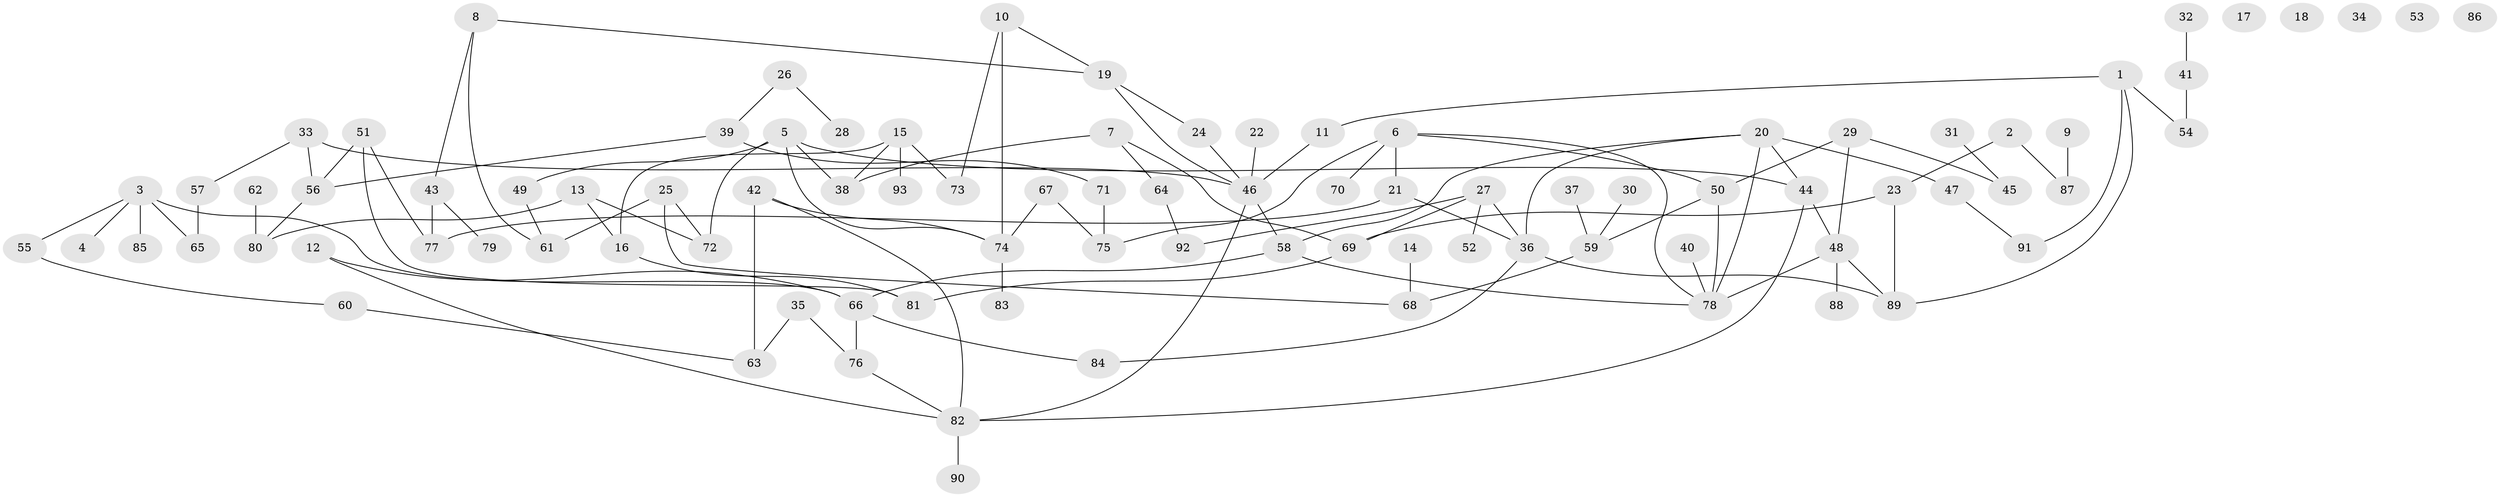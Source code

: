 // Generated by graph-tools (version 1.1) at 2025/12/03/09/25 04:12:55]
// undirected, 93 vertices, 120 edges
graph export_dot {
graph [start="1"]
  node [color=gray90,style=filled];
  1;
  2;
  3;
  4;
  5;
  6;
  7;
  8;
  9;
  10;
  11;
  12;
  13;
  14;
  15;
  16;
  17;
  18;
  19;
  20;
  21;
  22;
  23;
  24;
  25;
  26;
  27;
  28;
  29;
  30;
  31;
  32;
  33;
  34;
  35;
  36;
  37;
  38;
  39;
  40;
  41;
  42;
  43;
  44;
  45;
  46;
  47;
  48;
  49;
  50;
  51;
  52;
  53;
  54;
  55;
  56;
  57;
  58;
  59;
  60;
  61;
  62;
  63;
  64;
  65;
  66;
  67;
  68;
  69;
  70;
  71;
  72;
  73;
  74;
  75;
  76;
  77;
  78;
  79;
  80;
  81;
  82;
  83;
  84;
  85;
  86;
  87;
  88;
  89;
  90;
  91;
  92;
  93;
  1 -- 11;
  1 -- 54;
  1 -- 89;
  1 -- 91;
  2 -- 23;
  2 -- 87;
  3 -- 4;
  3 -- 55;
  3 -- 65;
  3 -- 66;
  3 -- 85;
  5 -- 38;
  5 -- 44;
  5 -- 49;
  5 -- 72;
  5 -- 74;
  6 -- 21;
  6 -- 50;
  6 -- 70;
  6 -- 75;
  6 -- 78;
  7 -- 38;
  7 -- 64;
  7 -- 69;
  8 -- 19;
  8 -- 43;
  8 -- 61;
  9 -- 87;
  10 -- 19;
  10 -- 73;
  10 -- 74;
  11 -- 46;
  12 -- 66;
  12 -- 82;
  13 -- 16;
  13 -- 72;
  13 -- 80;
  14 -- 68;
  15 -- 16;
  15 -- 38;
  15 -- 73;
  15 -- 93;
  16 -- 81;
  19 -- 24;
  19 -- 46;
  20 -- 36;
  20 -- 44;
  20 -- 47;
  20 -- 58;
  20 -- 78;
  21 -- 36;
  21 -- 77;
  22 -- 46;
  23 -- 69;
  23 -- 89;
  24 -- 46;
  25 -- 61;
  25 -- 68;
  25 -- 72;
  26 -- 28;
  26 -- 39;
  27 -- 36;
  27 -- 52;
  27 -- 69;
  27 -- 92;
  29 -- 45;
  29 -- 48;
  29 -- 50;
  30 -- 59;
  31 -- 45;
  32 -- 41;
  33 -- 46;
  33 -- 56;
  33 -- 57;
  35 -- 63;
  35 -- 76;
  36 -- 84;
  36 -- 89;
  37 -- 59;
  39 -- 56;
  39 -- 71;
  40 -- 78;
  41 -- 54;
  42 -- 63;
  42 -- 74;
  42 -- 82;
  43 -- 77;
  43 -- 79;
  44 -- 48;
  44 -- 82;
  46 -- 58;
  46 -- 82;
  47 -- 91;
  48 -- 78;
  48 -- 88;
  48 -- 89;
  49 -- 61;
  50 -- 59;
  50 -- 78;
  51 -- 56;
  51 -- 77;
  51 -- 81;
  55 -- 60;
  56 -- 80;
  57 -- 65;
  58 -- 66;
  58 -- 78;
  59 -- 68;
  60 -- 63;
  62 -- 80;
  64 -- 92;
  66 -- 76;
  66 -- 84;
  67 -- 74;
  67 -- 75;
  69 -- 81;
  71 -- 75;
  74 -- 83;
  76 -- 82;
  82 -- 90;
}
